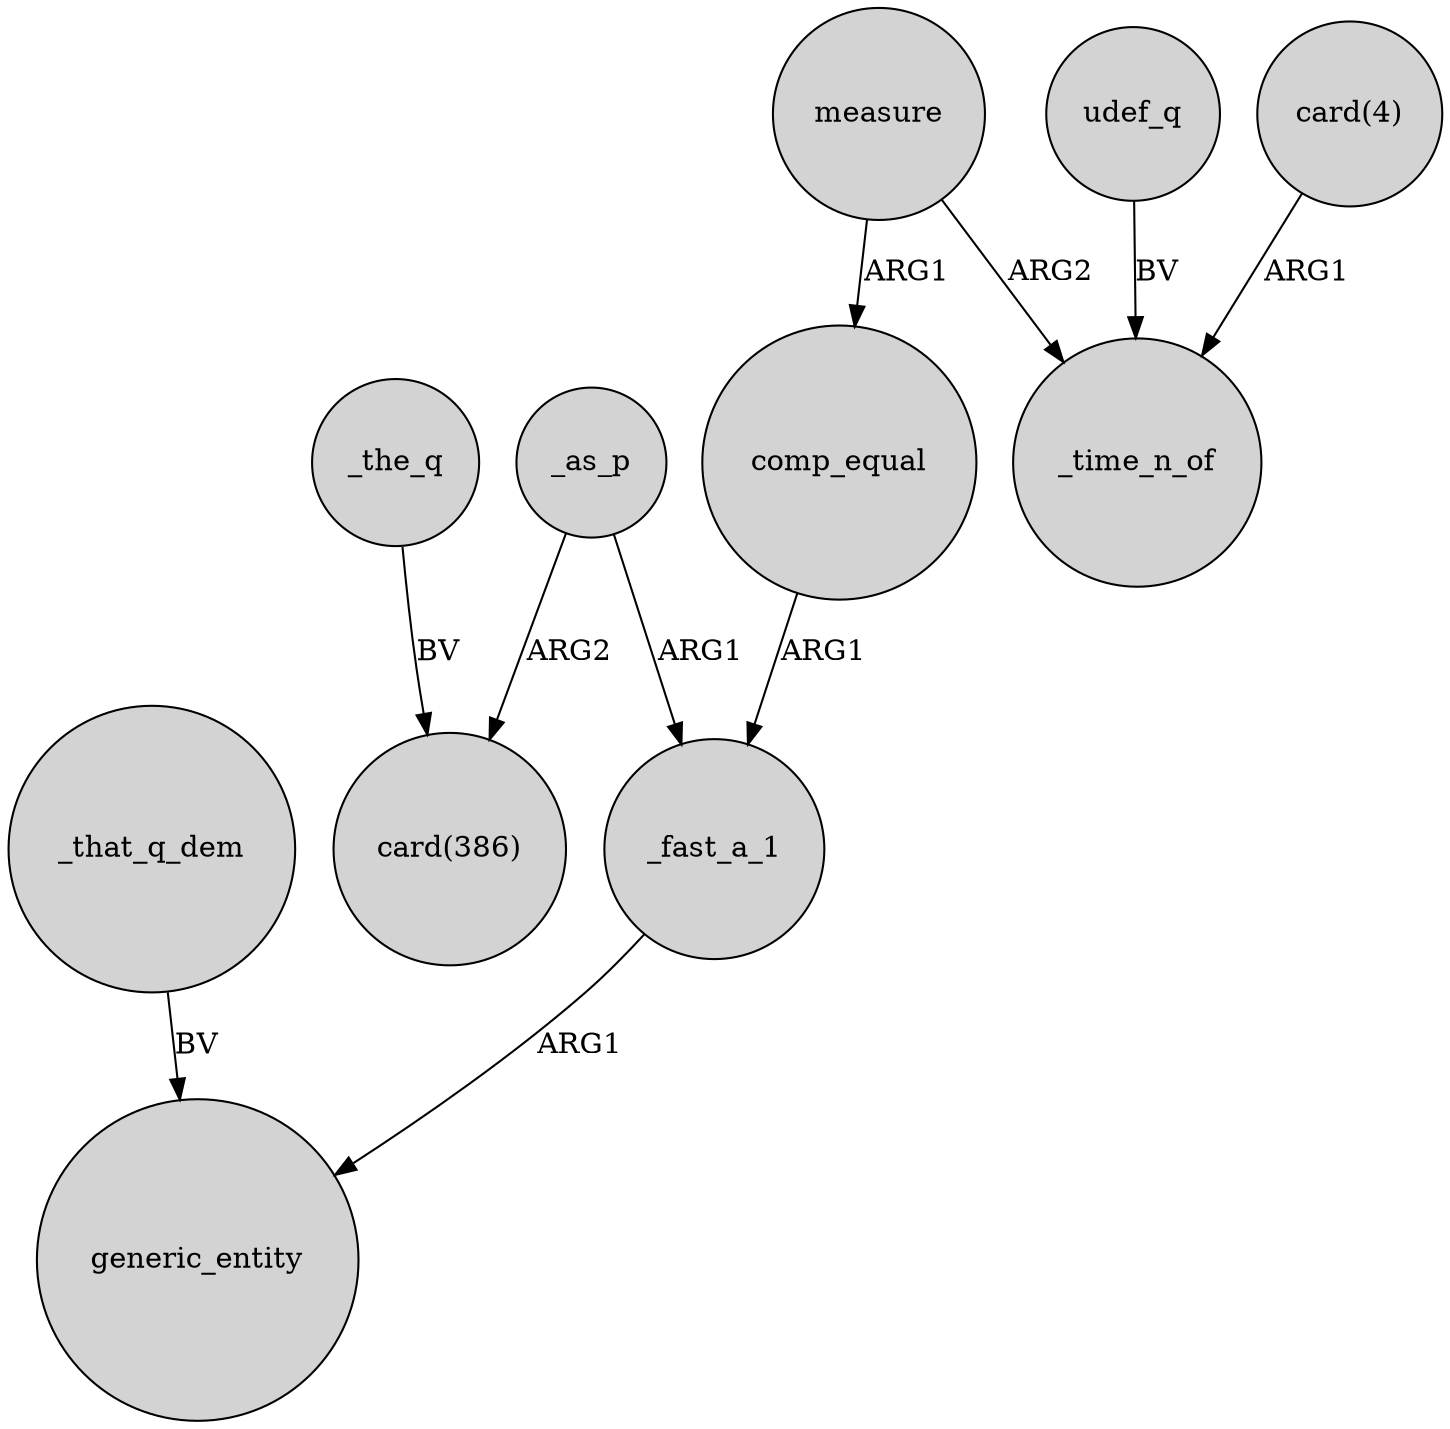 digraph {
	node [shape=circle style=filled]
	_fast_a_1 -> generic_entity [label=ARG1]
	_as_p -> _fast_a_1 [label=ARG1]
	comp_equal -> _fast_a_1 [label=ARG1]
	_as_p -> "card(386)" [label=ARG2]
	measure -> comp_equal [label=ARG1]
	_the_q -> "card(386)" [label=BV]
	udef_q -> _time_n_of [label=BV]
	_that_q_dem -> generic_entity [label=BV]
	"card(4)" -> _time_n_of [label=ARG1]
	measure -> _time_n_of [label=ARG2]
}
